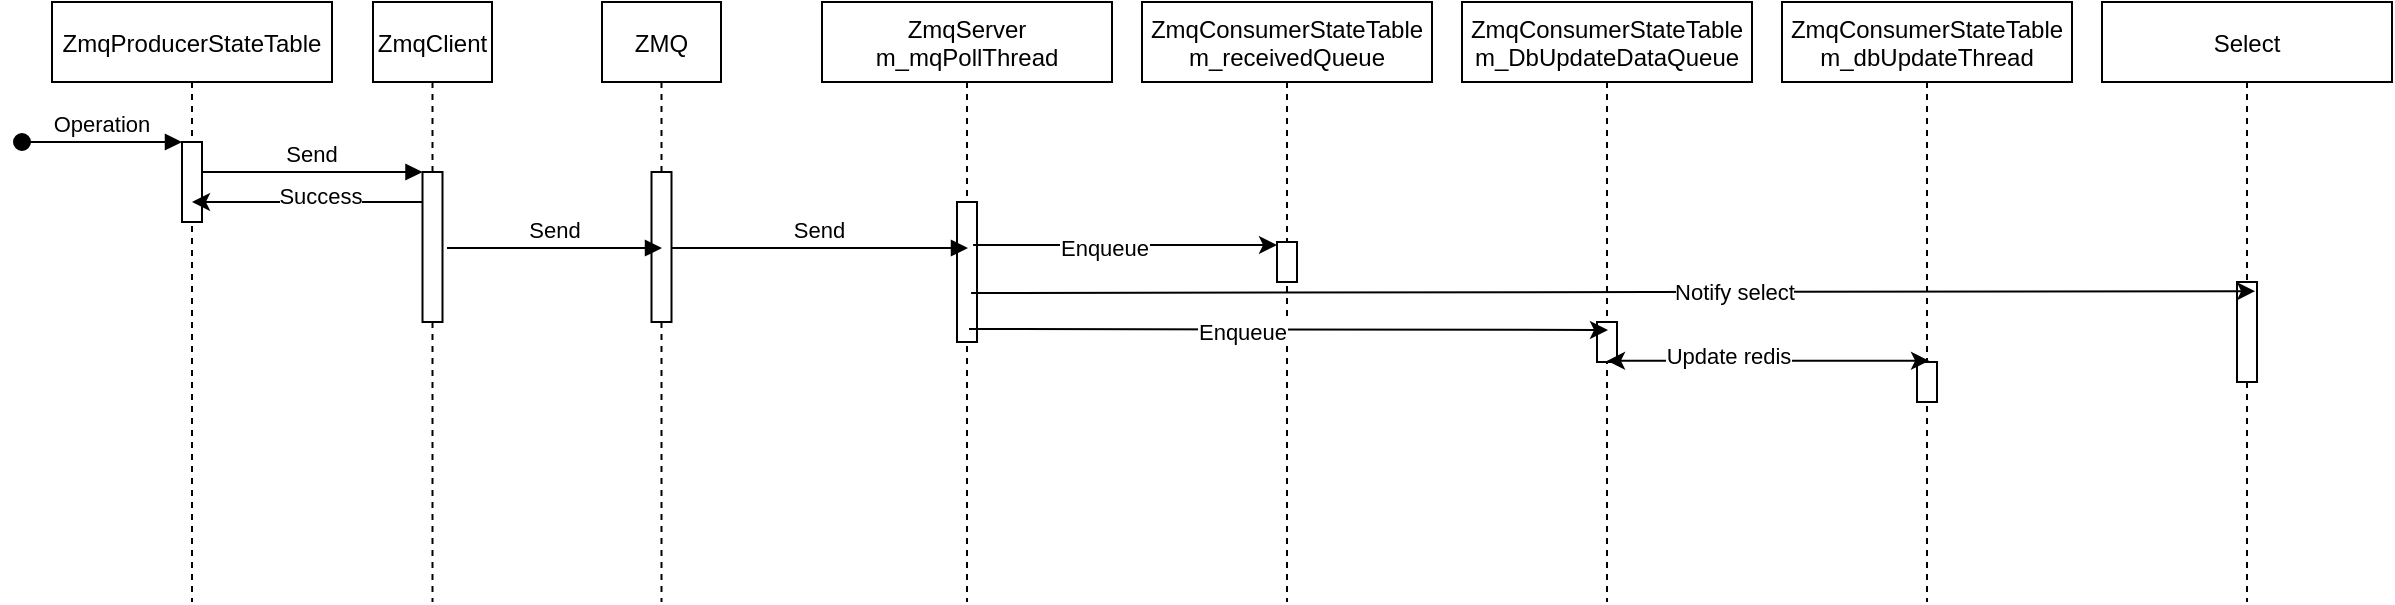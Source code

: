 <mxfile version="20.7.4" type="device"><diagram id="kgpKYQtTHZ0yAKxKKP6v" name="Page-1"><mxGraphModel dx="2009" dy="545" grid="1" gridSize="10" guides="1" tooltips="1" connect="1" arrows="1" fold="1" page="1" pageScale="1" pageWidth="850" pageHeight="1100" math="0" shadow="0"><root><mxCell id="0"/><mxCell id="1" parent="0"/><mxCell id="3nuBFxr9cyL0pnOWT2aG-1" value="ZmqProducerStateTable" style="shape=umlLifeline;perimeter=lifelinePerimeter;container=1;collapsible=0;recursiveResize=0;rounded=0;shadow=0;strokeWidth=1;" parent="1" vertex="1"><mxGeometry x="-25" y="80" width="140" height="300" as="geometry"/></mxCell><mxCell id="3nuBFxr9cyL0pnOWT2aG-2" value="" style="points=[];perimeter=orthogonalPerimeter;rounded=0;shadow=0;strokeWidth=1;" parent="3nuBFxr9cyL0pnOWT2aG-1" vertex="1"><mxGeometry x="65" y="70" width="10" height="40" as="geometry"/></mxCell><mxCell id="3nuBFxr9cyL0pnOWT2aG-3" value="Operation" style="verticalAlign=bottom;startArrow=oval;endArrow=block;startSize=8;shadow=0;strokeWidth=1;" parent="3nuBFxr9cyL0pnOWT2aG-1" target="3nuBFxr9cyL0pnOWT2aG-2" edge="1"><mxGeometry relative="1" as="geometry"><mxPoint x="-15" y="70" as="sourcePoint"/></mxGeometry></mxCell><mxCell id="3nuBFxr9cyL0pnOWT2aG-5" value="ZmqClient" style="shape=umlLifeline;perimeter=lifelinePerimeter;container=1;collapsible=0;recursiveResize=0;rounded=0;shadow=0;strokeWidth=1;" parent="1" vertex="1"><mxGeometry x="135.5" y="80" width="59.5" height="300" as="geometry"/></mxCell><mxCell id="3nuBFxr9cyL0pnOWT2aG-6" value="" style="points=[];perimeter=orthogonalPerimeter;rounded=0;shadow=0;strokeWidth=1;" parent="3nuBFxr9cyL0pnOWT2aG-5" vertex="1"><mxGeometry x="24.75" y="85" width="10" height="75" as="geometry"/></mxCell><mxCell id="3nuBFxr9cyL0pnOWT2aG-8" value="Send" style="verticalAlign=bottom;endArrow=block;entryX=0;entryY=0;shadow=0;strokeWidth=1;" parent="1" source="3nuBFxr9cyL0pnOWT2aG-2" target="3nuBFxr9cyL0pnOWT2aG-6" edge="1"><mxGeometry relative="1" as="geometry"><mxPoint x="130" y="160" as="sourcePoint"/></mxGeometry></mxCell><mxCell id="zrFONpdG2O45QaD3OycP-1" value="ZmqServer&#10;m_mqPollThread" style="shape=umlLifeline;perimeter=lifelinePerimeter;container=1;collapsible=0;recursiveResize=0;rounded=0;shadow=0;strokeWidth=1;" parent="1" vertex="1"><mxGeometry x="360" y="80" width="145" height="300" as="geometry"/></mxCell><mxCell id="zrFONpdG2O45QaD3OycP-2" value="" style="points=[];perimeter=orthogonalPerimeter;rounded=0;shadow=0;strokeWidth=1;" parent="zrFONpdG2O45QaD3OycP-1" vertex="1"><mxGeometry x="67.5" y="100" width="10" height="70" as="geometry"/></mxCell><mxCell id="zrFONpdG2O45QaD3OycP-5" value="" style="endArrow=classic;html=1;rounded=0;" parent="1" source="3nuBFxr9cyL0pnOWT2aG-6" target="3nuBFxr9cyL0pnOWT2aG-1" edge="1"><mxGeometry width="50" height="50" relative="1" as="geometry"><mxPoint x="255" y="320" as="sourcePoint"/><mxPoint x="315" y="270" as="targetPoint"/><Array as="points"><mxPoint x="145" y="180"/></Array></mxGeometry></mxCell><mxCell id="zrFONpdG2O45QaD3OycP-6" value="Success" style="edgeLabel;html=1;align=center;verticalAlign=middle;resizable=0;points=[];" parent="zrFONpdG2O45QaD3OycP-5" vertex="1" connectable="0"><mxGeometry x="-0.082" y="-3" relative="1" as="geometry"><mxPoint x="1" as="offset"/></mxGeometry></mxCell><mxCell id="zrFONpdG2O45QaD3OycP-8" value="ZmqConsumerStateTable&#10;m_receivedQueue" style="shape=umlLifeline;perimeter=lifelinePerimeter;container=1;collapsible=0;recursiveResize=0;rounded=0;shadow=0;strokeWidth=1;" parent="1" vertex="1"><mxGeometry x="520" y="80" width="145" height="300" as="geometry"/></mxCell><mxCell id="zrFONpdG2O45QaD3OycP-9" value="" style="points=[];perimeter=orthogonalPerimeter;rounded=0;shadow=0;strokeWidth=1;" parent="zrFONpdG2O45QaD3OycP-8" vertex="1"><mxGeometry x="67.5" y="120" width="10" height="20" as="geometry"/></mxCell><mxCell id="zrFONpdG2O45QaD3OycP-10" value="ZmqConsumerStateTable&#10;m_DbUpdateDataQueue" style="shape=umlLifeline;perimeter=lifelinePerimeter;container=1;collapsible=0;recursiveResize=0;rounded=0;shadow=0;strokeWidth=1;" parent="1" vertex="1"><mxGeometry x="680" y="80" width="145" height="300" as="geometry"/></mxCell><mxCell id="zrFONpdG2O45QaD3OycP-11" value="" style="points=[];perimeter=orthogonalPerimeter;rounded=0;shadow=0;strokeWidth=1;" parent="zrFONpdG2O45QaD3OycP-10" vertex="1"><mxGeometry x="67.5" y="160" width="10" height="20" as="geometry"/></mxCell><mxCell id="zrFONpdG2O45QaD3OycP-12" value="ZmqConsumerStateTable&#10;m_dbUpdateThread" style="shape=umlLifeline;perimeter=lifelinePerimeter;container=1;collapsible=0;recursiveResize=0;rounded=0;shadow=0;strokeWidth=1;" parent="1" vertex="1"><mxGeometry x="840" y="80" width="145" height="300" as="geometry"/></mxCell><mxCell id="zrFONpdG2O45QaD3OycP-13" value="" style="points=[];perimeter=orthogonalPerimeter;rounded=0;shadow=0;strokeWidth=1;" parent="zrFONpdG2O45QaD3OycP-12" vertex="1"><mxGeometry x="67.5" y="180" width="10" height="20" as="geometry"/></mxCell><mxCell id="zrFONpdG2O45QaD3OycP-14" value="Select" style="shape=umlLifeline;perimeter=lifelinePerimeter;container=1;collapsible=0;recursiveResize=0;rounded=0;shadow=0;strokeWidth=1;" parent="1" vertex="1"><mxGeometry x="1000" y="80" width="145" height="300" as="geometry"/></mxCell><mxCell id="zrFONpdG2O45QaD3OycP-15" value="" style="points=[];perimeter=orthogonalPerimeter;rounded=0;shadow=0;strokeWidth=1;" parent="zrFONpdG2O45QaD3OycP-14" vertex="1"><mxGeometry x="67.5" y="140" width="10" height="50" as="geometry"/></mxCell><mxCell id="zrFONpdG2O45QaD3OycP-16" value="" style="endArrow=classic;html=1;rounded=0;exitX=0.521;exitY=0.405;exitDx=0;exitDy=0;exitPerimeter=0;" parent="1" source="zrFONpdG2O45QaD3OycP-1" target="zrFONpdG2O45QaD3OycP-9" edge="1"><mxGeometry width="50" height="50" relative="1" as="geometry"><mxPoint x="470" y="490" as="sourcePoint"/><mxPoint x="520" y="440" as="targetPoint"/></mxGeometry></mxCell><mxCell id="zrFONpdG2O45QaD3OycP-17" value="Enqueue" style="edgeLabel;html=1;align=center;verticalAlign=middle;resizable=0;points=[];" parent="zrFONpdG2O45QaD3OycP-16" vertex="1" connectable="0"><mxGeometry x="-0.145" y="-1" relative="1" as="geometry"><mxPoint as="offset"/></mxGeometry></mxCell><mxCell id="zrFONpdG2O45QaD3OycP-18" value="" style="endArrow=classic;html=1;rounded=0;exitX=0.507;exitY=0.545;exitDx=0;exitDy=0;exitPerimeter=0;" parent="1" source="zrFONpdG2O45QaD3OycP-1" edge="1"><mxGeometry width="50" height="50" relative="1" as="geometry"><mxPoint x="445.545" y="211.5" as="sourcePoint"/><mxPoint x="753" y="244" as="targetPoint"/></mxGeometry></mxCell><mxCell id="zrFONpdG2O45QaD3OycP-19" value="Enqueue" style="edgeLabel;html=1;align=center;verticalAlign=middle;resizable=0;points=[];" parent="zrFONpdG2O45QaD3OycP-18" vertex="1" connectable="0"><mxGeometry x="-0.145" y="-1" relative="1" as="geometry"><mxPoint as="offset"/></mxGeometry></mxCell><mxCell id="zrFONpdG2O45QaD3OycP-20" value="" style="endArrow=classic;startArrow=classic;html=1;rounded=0;exitX=0.5;exitY=0.598;exitDx=0;exitDy=0;exitPerimeter=0;entryX=0.507;entryY=0.598;entryDx=0;entryDy=0;entryPerimeter=0;" parent="1" source="zrFONpdG2O45QaD3OycP-10" target="zrFONpdG2O45QaD3OycP-12" edge="1"><mxGeometry width="50" height="50" relative="1" as="geometry"><mxPoint x="810" y="270" as="sourcePoint"/><mxPoint x="913" y="246" as="targetPoint"/><Array as="points"/></mxGeometry></mxCell><mxCell id="zrFONpdG2O45QaD3OycP-21" value="Update redis" style="edgeLabel;html=1;align=center;verticalAlign=middle;resizable=0;points=[];" parent="zrFONpdG2O45QaD3OycP-20" vertex="1" connectable="0"><mxGeometry x="-0.253" y="3" relative="1" as="geometry"><mxPoint as="offset"/></mxGeometry></mxCell><mxCell id="zrFONpdG2O45QaD3OycP-22" value="" style="endArrow=classic;html=1;rounded=0;exitX=0.514;exitY=0.485;exitDx=0;exitDy=0;exitPerimeter=0;entryX=0.528;entryY=0.482;entryDx=0;entryDy=0;entryPerimeter=0;" parent="1" source="zrFONpdG2O45QaD3OycP-1" target="zrFONpdG2O45QaD3OycP-14" edge="1"><mxGeometry width="50" height="50" relative="1" as="geometry"><mxPoint x="490" y="360" as="sourcePoint"/><mxPoint x="540" y="310" as="targetPoint"/></mxGeometry></mxCell><mxCell id="zrFONpdG2O45QaD3OycP-23" value="Notify select" style="edgeLabel;html=1;align=center;verticalAlign=middle;resizable=0;points=[];" parent="zrFONpdG2O45QaD3OycP-22" vertex="1" connectable="0"><mxGeometry x="0.187" relative="1" as="geometry"><mxPoint as="offset"/></mxGeometry></mxCell><mxCell id="5FwXij8GuegyG9tMClVg-1" value="ZMQ" style="shape=umlLifeline;perimeter=lifelinePerimeter;container=1;collapsible=0;recursiveResize=0;rounded=0;shadow=0;strokeWidth=1;" vertex="1" parent="1"><mxGeometry x="250" y="80" width="59.5" height="300" as="geometry"/></mxCell><mxCell id="5FwXij8GuegyG9tMClVg-2" value="" style="points=[];perimeter=orthogonalPerimeter;rounded=0;shadow=0;strokeWidth=1;" vertex="1" parent="5FwXij8GuegyG9tMClVg-1"><mxGeometry x="24.75" y="85" width="10" height="75" as="geometry"/></mxCell><mxCell id="5FwXij8GuegyG9tMClVg-3" value="Send" style="verticalAlign=bottom;endArrow=block;shadow=0;strokeWidth=1;exitX=1.225;exitY=0.507;exitDx=0;exitDy=0;exitPerimeter=0;" edge="1" parent="1" source="3nuBFxr9cyL0pnOWT2aG-6"><mxGeometry relative="1" as="geometry"><mxPoint x="170" y="200" as="sourcePoint"/><mxPoint x="280" y="203" as="targetPoint"/></mxGeometry></mxCell><mxCell id="5FwXij8GuegyG9tMClVg-5" value="Send" style="verticalAlign=bottom;endArrow=block;shadow=0;strokeWidth=1;" edge="1" parent="1" source="5FwXij8GuegyG9tMClVg-2"><mxGeometry relative="1" as="geometry"><mxPoint x="290" y="203" as="sourcePoint"/><mxPoint x="433" y="203" as="targetPoint"/></mxGeometry></mxCell></root></mxGraphModel></diagram></mxfile>